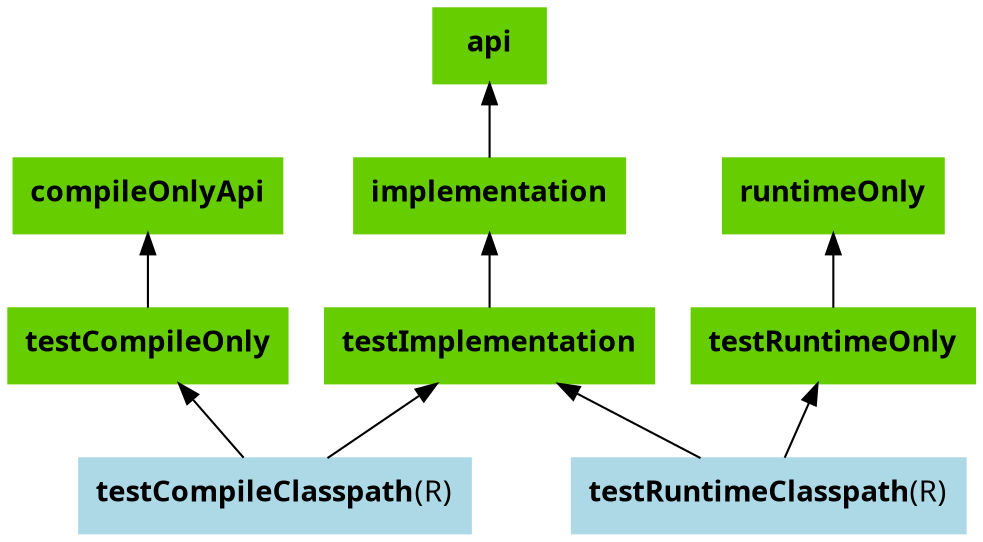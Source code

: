 digraph configurations {
    rankdir = BT;
   graph [ dpi = 100, fontname="Sans"];
   node [fontname = "Sans"];
   edge [fontname = "Sans"];

   "api" [shape="box", label=<<B>api</B>>, color="chartreuse3", bgcolor="chartreuse3", style="filled"]

   "compileOnlyApi" [shape="box", label=<<B>compileOnlyApi</B>>, color="chartreuse3", bgcolor="chartreuse3", style="filled"]

   "implementation" [shape="box", label=<<B>implementation</B>>, color="chartreuse3", bgcolor="chartreuse3", style="filled"]
   "implementation" -> "api"

   "runtimeOnly" [shape="box", label=<<B>runtimeOnly</B>>, color="chartreuse3", bgcolor="chartreuse3", style="filled"]

   "testCompileClasspath" [shape="box", label=<<B>testCompileClasspath</B>(R)>, color="lightblue", bgcolor="lightblue", style="filled"]
   "testCompileClasspath" -> "testCompileOnly"
   "testCompileOnly" [shape="box", label=<<B>testCompileOnly</B>>, color="chartreuse3", bgcolor="chartreuse3", style="filled"]
   "testCompileOnly" -> "compileOnlyApi"
   "testCompileClasspath" -> "testImplementation"
   "testImplementation" [shape="box", label=<<B>testImplementation</B>>, color="chartreuse3", bgcolor="chartreuse3", style="filled"]
   "testImplementation" -> "implementation"

   "testRuntimeClasspath" [shape="box", label=<<B>testRuntimeClasspath</B>(R)>, color="lightblue", bgcolor="lightblue", style="filled"]
   "testRuntimeClasspath" -> "testRuntimeOnly"
   "testRuntimeOnly" [shape="box", label=<<B>testRuntimeOnly</B>>, color="chartreuse3", bgcolor="chartreuse3", style="filled"]
   "testRuntimeOnly" -> "runtimeOnly"
   "testRuntimeClasspath" -> "testImplementation"
}
